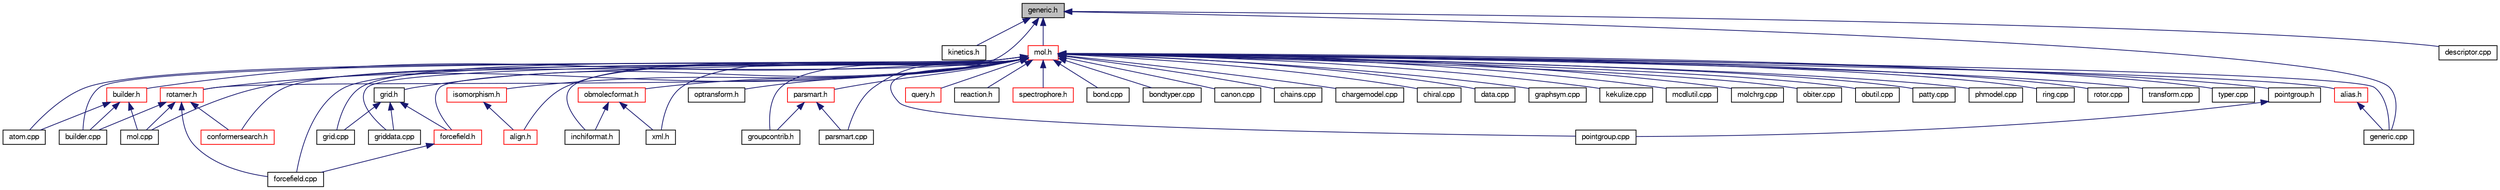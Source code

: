 digraph G
{
  edge [fontname="FreeSans",fontsize="10",labelfontname="FreeSans",labelfontsize="10"];
  node [fontname="FreeSans",fontsize="10",shape=record];
  Node1 [label="generic.h",height=0.2,width=0.4,color="black", fillcolor="grey75", style="filled" fontcolor="black"];
  Node1 -> Node2 [dir=back,color="midnightblue",fontsize="10",style="solid",fontname="FreeSans"];
  Node2 [label="kinetics.h",height=0.2,width=0.4,color="black", fillcolor="white", style="filled",URL="$kinetics_8h.shtml",tooltip="OBRateData and OBNasaThermoData classes."];
  Node1 -> Node3 [dir=back,color="midnightblue",fontsize="10",style="solid",fontname="FreeSans"];
  Node3 [label="mol.h",height=0.2,width=0.4,color="red", fillcolor="white", style="filled",URL="$mol_8h.shtml",tooltip="Handle molecules. Declarations of OBMol, OBAtom, OBBond, OBResidue. (the main header..."];
  Node3 -> Node4 [dir=back,color="midnightblue",fontsize="10",style="solid",fontname="FreeSans"];
  Node4 [label="alias.h",height=0.2,width=0.4,color="red", fillcolor="white", style="filled",URL="$alias_8h.shtml",tooltip="OBGenericData class to for atom alias data (e.g., in 2D drawing programs for &quot;COOH&quot;)..."];
  Node4 -> Node5 [dir=back,color="midnightblue",fontsize="10",style="solid",fontname="FreeSans"];
  Node5 [label="generic.cpp",height=0.2,width=0.4,color="black", fillcolor="white", style="filled",URL="$generic_8cpp.shtml",tooltip="Handle OBGenericData classes. Custom data for atoms, bonds, etc."];
  Node3 -> Node6 [dir=back,color="midnightblue",fontsize="10",style="solid",fontname="FreeSans"];
  Node6 [label="builder.h",height=0.2,width=0.4,color="red", fillcolor="white", style="filled",URL="$builder_8h.shtml",tooltip="Class to build 3D structures."];
  Node6 -> Node7 [dir=back,color="midnightblue",fontsize="10",style="solid",fontname="FreeSans"];
  Node7 [label="atom.cpp",height=0.2,width=0.4,color="black", fillcolor="white", style="filled",URL="$atom_8cpp.shtml",tooltip="Handle OBAtom class."];
  Node6 -> Node8 [dir=back,color="midnightblue",fontsize="10",style="solid",fontname="FreeSans"];
  Node8 [label="builder.cpp",height=0.2,width=0.4,color="black", fillcolor="white", style="filled",URL="$builder_8cpp.shtml",tooltip="Handle OBBuilder class."];
  Node6 -> Node9 [dir=back,color="midnightblue",fontsize="10",style="solid",fontname="FreeSans"];
  Node9 [label="mol.cpp",height=0.2,width=0.4,color="black", fillcolor="white", style="filled",URL="$mol_8cpp.shtml",tooltip="Handle molecules. Implementation of OBMol."];
  Node3 -> Node10 [dir=back,color="midnightblue",fontsize="10",style="solid",fontname="FreeSans"];
  Node10 [label="conformersearch.h",height=0.2,width=0.4,color="red", fillcolor="white", style="filled",URL="$conformersearch_8h.shtml"];
  Node3 -> Node11 [dir=back,color="midnightblue",fontsize="10",style="solid",fontname="FreeSans"];
  Node11 [label="forcefield.h",height=0.2,width=0.4,color="red", fillcolor="white", style="filled",URL="$forcefield_8h.shtml",tooltip="Handle forcefields."];
  Node11 -> Node12 [dir=back,color="midnightblue",fontsize="10",style="solid",fontname="FreeSans"];
  Node12 [label="forcefield.cpp",height=0.2,width=0.4,color="black", fillcolor="white", style="filled",URL="$forcefield_8cpp.shtml",tooltip="Handle OBForceField class."];
  Node3 -> Node13 [dir=back,color="midnightblue",fontsize="10",style="solid",fontname="FreeSans"];
  Node13 [label="grid.h",height=0.2,width=0.4,color="black", fillcolor="white", style="filled",URL="$grid_8h.shtml",tooltip="Handle grids of values."];
  Node13 -> Node11 [dir=back,color="midnightblue",fontsize="10",style="solid",fontname="FreeSans"];
  Node13 -> Node14 [dir=back,color="midnightblue",fontsize="10",style="solid",fontname="FreeSans"];
  Node14 [label="grid.cpp",height=0.2,width=0.4,color="black", fillcolor="white", style="filled",URL="$grid_8cpp.shtml",tooltip="Handle grids of values."];
  Node13 -> Node15 [dir=back,color="midnightblue",fontsize="10",style="solid",fontname="FreeSans"];
  Node15 [label="griddata.cpp",height=0.2,width=0.4,color="black", fillcolor="white", style="filled",URL="$griddata_8cpp.shtml",tooltip="OBGenericData class to connect numeric grids (e.g., orbitals, electrostatic potential)..."];
  Node3 -> Node16 [dir=back,color="midnightblue",fontsize="10",style="solid",fontname="FreeSans"];
  Node16 [label="groupcontrib.h",height=0.2,width=0.4,color="black", fillcolor="white", style="filled",URL="$groupcontrib_8h.shtml",tooltip="Handle group contribution algorithms."];
  Node3 -> Node17 [dir=back,color="midnightblue",fontsize="10",style="solid",fontname="FreeSans"];
  Node17 [label="inchiformat.h",height=0.2,width=0.4,color="black", fillcolor="white", style="filled",URL="$inchiformat_8h.shtml"];
  Node3 -> Node18 [dir=back,color="midnightblue",fontsize="10",style="solid",fontname="FreeSans"];
  Node18 [label="isomorphism.h",height=0.2,width=0.4,color="red", fillcolor="white", style="filled",URL="$isomorphism_8h.shtml"];
  Node18 -> Node19 [dir=back,color="midnightblue",fontsize="10",style="solid",fontname="FreeSans"];
  Node19 [label="align.h",height=0.2,width=0.4,color="red", fillcolor="white", style="filled",URL="$align_8h.shtml"];
  Node3 -> Node20 [dir=back,color="midnightblue",fontsize="10",style="solid",fontname="FreeSans"];
  Node20 [label="obmolecformat.h",height=0.2,width=0.4,color="red", fillcolor="white", style="filled",URL="$obmolecformat_8h.shtml",tooltip="Subclass of OBFormat for conversion of OBMol."];
  Node20 -> Node17 [dir=back,color="midnightblue",fontsize="10",style="solid",fontname="FreeSans"];
  Node20 -> Node21 [dir=back,color="midnightblue",fontsize="10",style="solid",fontname="FreeSans"];
  Node21 [label="xml.h",height=0.2,width=0.4,color="black", fillcolor="white", style="filled",URL="$xml_8h.shtml",tooltip="Declaration of XMLConversion, declaration and definition of XMLBaseFormat and XMLMoleculeFormat..."];
  Node3 -> Node22 [dir=back,color="midnightblue",fontsize="10",style="solid",fontname="FreeSans"];
  Node22 [label="optransform.h",height=0.2,width=0.4,color="black", fillcolor="white", style="filled",URL="$optransform_8h.shtml",tooltip="Operations to change molecules using a datafile of chemical transformations OBChemTsfm..."];
  Node3 -> Node23 [dir=back,color="midnightblue",fontsize="10",style="solid",fontname="FreeSans"];
  Node23 [label="parsmart.h",height=0.2,width=0.4,color="red", fillcolor="white", style="filled",URL="$parsmart_8h.shtml",tooltip="Daylight SMARTS parser."];
  Node23 -> Node16 [dir=back,color="midnightblue",fontsize="10",style="solid",fontname="FreeSans"];
  Node23 -> Node24 [dir=back,color="midnightblue",fontsize="10",style="solid",fontname="FreeSans"];
  Node24 [label="parsmart.cpp",height=0.2,width=0.4,color="black", fillcolor="white", style="filled",URL="$parsmart_8cpp.shtml",tooltip="Implementation of Daylight SMARTS parser."];
  Node3 -> Node25 [dir=back,color="midnightblue",fontsize="10",style="solid",fontname="FreeSans"];
  Node25 [label="pointgroup.h",height=0.2,width=0.4,color="black", fillcolor="white", style="filled",URL="$pointgroup_8h.shtml",tooltip="Brute-force point group detection."];
  Node25 -> Node26 [dir=back,color="midnightblue",fontsize="10",style="solid",fontname="FreeSans"];
  Node26 [label="pointgroup.cpp",height=0.2,width=0.4,color="black", fillcolor="white", style="filled",URL="$pointgroup_8cpp.shtml",tooltip="Brute-force point group detection."];
  Node3 -> Node27 [dir=back,color="midnightblue",fontsize="10",style="solid",fontname="FreeSans"];
  Node27 [label="query.h",height=0.2,width=0.4,color="red", fillcolor="white", style="filled",URL="$query_8h.shtml"];
  Node3 -> Node28 [dir=back,color="midnightblue",fontsize="10",style="solid",fontname="FreeSans"];
  Node28 [label="reaction.h",height=0.2,width=0.4,color="black", fillcolor="white", style="filled",URL="$reaction_8h.shtml",tooltip="Handle chemical reactions (i.e., lists of reagents and products)."];
  Node3 -> Node29 [dir=back,color="midnightblue",fontsize="10",style="solid",fontname="FreeSans"];
  Node29 [label="rotamer.h",height=0.2,width=0.4,color="red", fillcolor="white", style="filled",URL="$rotamer_8h.shtml",tooltip="Handle rotamer list data."];
  Node29 -> Node10 [dir=back,color="midnightblue",fontsize="10",style="solid",fontname="FreeSans"];
  Node29 -> Node8 [dir=back,color="midnightblue",fontsize="10",style="solid",fontname="FreeSans"];
  Node29 -> Node12 [dir=back,color="midnightblue",fontsize="10",style="solid",fontname="FreeSans"];
  Node29 -> Node9 [dir=back,color="midnightblue",fontsize="10",style="solid",fontname="FreeSans"];
  Node3 -> Node30 [dir=back,color="midnightblue",fontsize="10",style="solid",fontname="FreeSans"];
  Node30 [label="spectrophore.h",height=0.2,width=0.4,color="red", fillcolor="white", style="filled",URL="$spectrophore_8h.shtml",tooltip="Class to compute Spectrophores&tm;."];
  Node3 -> Node21 [dir=back,color="midnightblue",fontsize="10",style="solid",fontname="FreeSans"];
  Node3 -> Node19 [dir=back,color="midnightblue",fontsize="10",style="solid",fontname="FreeSans"];
  Node3 -> Node7 [dir=back,color="midnightblue",fontsize="10",style="solid",fontname="FreeSans"];
  Node3 -> Node31 [dir=back,color="midnightblue",fontsize="10",style="solid",fontname="FreeSans"];
  Node31 [label="bond.cpp",height=0.2,width=0.4,color="black", fillcolor="white", style="filled",URL="$bond_8cpp.shtml",tooltip="Handle OBBond class."];
  Node3 -> Node32 [dir=back,color="midnightblue",fontsize="10",style="solid",fontname="FreeSans"];
  Node32 [label="bondtyper.cpp",height=0.2,width=0.4,color="black", fillcolor="white", style="filled",URL="$bondtyper_8cpp.shtml",tooltip="Bond typer to perceive connectivity and bond orders/types."];
  Node3 -> Node8 [dir=back,color="midnightblue",fontsize="10",style="solid",fontname="FreeSans"];
  Node3 -> Node33 [dir=back,color="midnightblue",fontsize="10",style="solid",fontname="FreeSans"];
  Node33 [label="canon.cpp",height=0.2,width=0.4,color="black", fillcolor="white", style="filled",URL="$canon_8cpp.shtml",tooltip="Canonical numbering of SMILES, molecules and fragments."];
  Node3 -> Node34 [dir=back,color="midnightblue",fontsize="10",style="solid",fontname="FreeSans"];
  Node34 [label="chains.cpp",height=0.2,width=0.4,color="black", fillcolor="white", style="filled",URL="$chains_8cpp.shtml",tooltip="Parse for macromolecule chains and residues."];
  Node3 -> Node35 [dir=back,color="midnightblue",fontsize="10",style="solid",fontname="FreeSans"];
  Node35 [label="chargemodel.cpp",height=0.2,width=0.4,color="black", fillcolor="white", style="filled",URL="$chargemodel_8cpp.shtml",tooltip="Base class for molecular partial charge models."];
  Node3 -> Node36 [dir=back,color="midnightblue",fontsize="10",style="solid",fontname="FreeSans"];
  Node36 [label="chiral.cpp",height=0.2,width=0.4,color="black", fillcolor="white", style="filled",URL="$chiral_8cpp.shtml",tooltip="Detect chiral atoms and molecules."];
  Node3 -> Node37 [dir=back,color="midnightblue",fontsize="10",style="solid",fontname="FreeSans"];
  Node37 [label="data.cpp",height=0.2,width=0.4,color="black", fillcolor="white", style="filled",URL="$data_8cpp.shtml",tooltip="Global data and resource file parsers."];
  Node3 -> Node12 [dir=back,color="midnightblue",fontsize="10",style="solid",fontname="FreeSans"];
  Node3 -> Node5 [dir=back,color="midnightblue",fontsize="10",style="solid",fontname="FreeSans"];
  Node3 -> Node38 [dir=back,color="midnightblue",fontsize="10",style="solid",fontname="FreeSans"];
  Node38 [label="graphsym.cpp",height=0.2,width=0.4,color="black", fillcolor="white", style="filled",URL="$graphsym_8cpp.shtml",tooltip="XXXX."];
  Node3 -> Node14 [dir=back,color="midnightblue",fontsize="10",style="solid",fontname="FreeSans"];
  Node3 -> Node15 [dir=back,color="midnightblue",fontsize="10",style="solid",fontname="FreeSans"];
  Node3 -> Node39 [dir=back,color="midnightblue",fontsize="10",style="solid",fontname="FreeSans"];
  Node39 [label="kekulize.cpp",height=0.2,width=0.4,color="black", fillcolor="white", style="filled",URL="$kekulize_8cpp.shtml",tooltip="Alternate algorithm to kekulize a molecule (OBMol::NewPerceiveKekuleBonds())."];
  Node3 -> Node40 [dir=back,color="midnightblue",fontsize="10",style="solid",fontname="FreeSans"];
  Node40 [label="mcdlutil.cpp",height=0.2,width=0.4,color="black", fillcolor="white", style="filled",URL="$mcdlutil_8cpp.shtml"];
  Node3 -> Node9 [dir=back,color="midnightblue",fontsize="10",style="solid",fontname="FreeSans"];
  Node3 -> Node41 [dir=back,color="midnightblue",fontsize="10",style="solid",fontname="FreeSans"];
  Node41 [label="molchrg.cpp",height=0.2,width=0.4,color="black", fillcolor="white", style="filled",URL="$molchrg_8cpp.shtml",tooltip="Assign Gasteiger partial charges."];
  Node3 -> Node42 [dir=back,color="midnightblue",fontsize="10",style="solid",fontname="FreeSans"];
  Node42 [label="obiter.cpp",height=0.2,width=0.4,color="black", fillcolor="white", style="filled",URL="$obiter_8cpp.shtml",tooltip="STL-style iterators for Open Babel."];
  Node3 -> Node43 [dir=back,color="midnightblue",fontsize="10",style="solid",fontname="FreeSans"];
  Node43 [label="obutil.cpp",height=0.2,width=0.4,color="black", fillcolor="white", style="filled",URL="$obutil_8cpp.shtml",tooltip="Various utility methods."];
  Node3 -> Node24 [dir=back,color="midnightblue",fontsize="10",style="solid",fontname="FreeSans"];
  Node3 -> Node44 [dir=back,color="midnightblue",fontsize="10",style="solid",fontname="FreeSans"];
  Node44 [label="patty.cpp",height=0.2,width=0.4,color="black", fillcolor="white", style="filled",URL="$patty_8cpp.shtml",tooltip="Programmable atom typer."];
  Node3 -> Node45 [dir=back,color="midnightblue",fontsize="10",style="solid",fontname="FreeSans"];
  Node45 [label="phmodel.cpp",height=0.2,width=0.4,color="black", fillcolor="white", style="filled",URL="$phmodel_8cpp.shtml",tooltip="Read pH rules and assign charges."];
  Node3 -> Node26 [dir=back,color="midnightblue",fontsize="10",style="solid",fontname="FreeSans"];
  Node3 -> Node46 [dir=back,color="midnightblue",fontsize="10",style="solid",fontname="FreeSans"];
  Node46 [label="ring.cpp",height=0.2,width=0.4,color="black", fillcolor="white", style="filled",URL="$ring_8cpp.shtml",tooltip="Deal with rings, find smallest set of smallest rings (SSSR)."];
  Node3 -> Node47 [dir=back,color="midnightblue",fontsize="10",style="solid",fontname="FreeSans"];
  Node47 [label="rotor.cpp",height=0.2,width=0.4,color="black", fillcolor="white", style="filled",URL="$rotor_8cpp.shtml",tooltip="Rotate dihedral angles according to rotor rules."];
  Node3 -> Node48 [dir=back,color="midnightblue",fontsize="10",style="solid",fontname="FreeSans"];
  Node48 [label="transform.cpp",height=0.2,width=0.4,color="black", fillcolor="white", style="filled",URL="$transform_8cpp.shtml",tooltip="Perform command-line requested transformations for OBMol and SMARTS filtering."];
  Node3 -> Node49 [dir=back,color="midnightblue",fontsize="10",style="solid",fontname="FreeSans"];
  Node49 [label="typer.cpp",height=0.2,width=0.4,color="black", fillcolor="white", style="filled",URL="$typer_8cpp.shtml",tooltip="Open Babel atom and aromaticity typer."];
  Node1 -> Node29 [dir=back,color="midnightblue",fontsize="10",style="solid",fontname="FreeSans"];
  Node1 -> Node50 [dir=back,color="midnightblue",fontsize="10",style="solid",fontname="FreeSans"];
  Node50 [label="descriptor.cpp",height=0.2,width=0.4,color="black", fillcolor="white", style="filled",URL="$descriptor_8cpp.shtml",tooltip="Base class for molecular descriptors."];
  Node1 -> Node5 [dir=back,color="midnightblue",fontsize="10",style="solid",fontname="FreeSans"];
}
